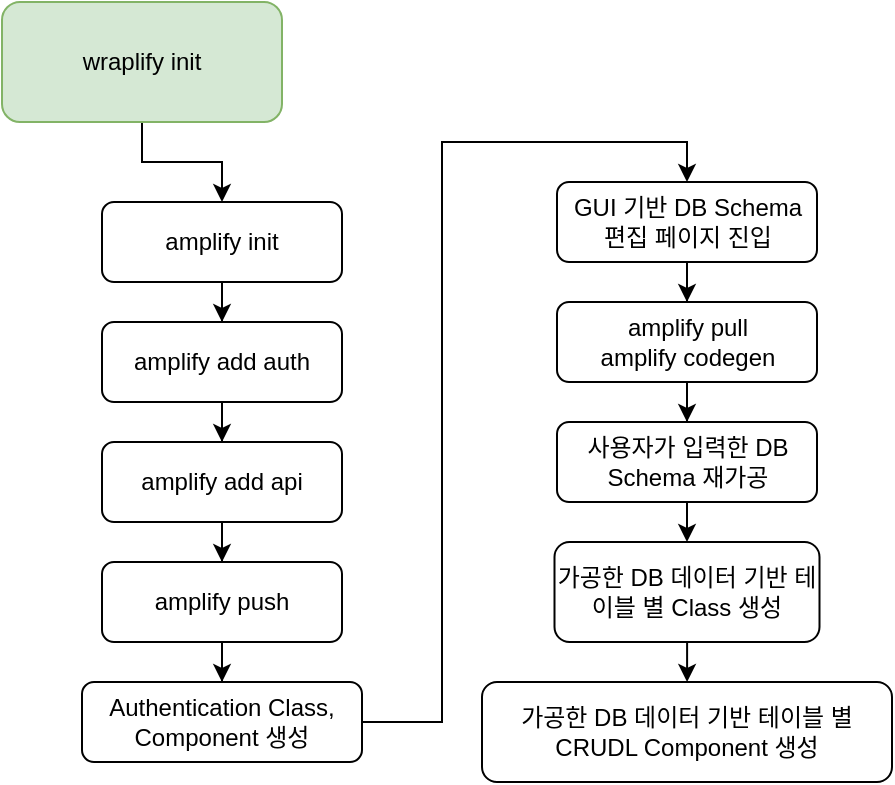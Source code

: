 <mxfile version="15.8.9" type="github">
  <diagram id="C5RBs43oDa-KdzZeNtuy" name="Page-1">
    <mxGraphModel dx="981" dy="549" grid="1" gridSize="10" guides="1" tooltips="1" connect="1" arrows="1" fold="1" page="1" pageScale="1" pageWidth="827" pageHeight="1169" math="0" shadow="0">
      <root>
        <mxCell id="WIyWlLk6GJQsqaUBKTNV-0" />
        <mxCell id="WIyWlLk6GJQsqaUBKTNV-1" parent="WIyWlLk6GJQsqaUBKTNV-0" />
        <mxCell id="dJdg-9fTCSTlBK0RJ9ad-12" style="edgeStyle=orthogonalEdgeStyle;rounded=0;orthogonalLoop=1;jettySize=auto;html=1;exitX=0.5;exitY=1;exitDx=0;exitDy=0;entryX=0.5;entryY=0;entryDx=0;entryDy=0;" edge="1" parent="WIyWlLk6GJQsqaUBKTNV-1" source="dJdg-9fTCSTlBK0RJ9ad-2" target="dJdg-9fTCSTlBK0RJ9ad-4">
          <mxGeometry relative="1" as="geometry" />
        </mxCell>
        <mxCell id="dJdg-9fTCSTlBK0RJ9ad-2" value="wraplify init" style="rounded=1;whiteSpace=wrap;html=1;fontSize=12;glass=0;strokeWidth=1;shadow=0;fillColor=#d5e8d4;strokeColor=#82b366;" vertex="1" parent="WIyWlLk6GJQsqaUBKTNV-1">
          <mxGeometry x="110" y="190" width="140" height="60" as="geometry" />
        </mxCell>
        <mxCell id="dJdg-9fTCSTlBK0RJ9ad-6" value="" style="edgeStyle=orthogonalEdgeStyle;rounded=0;orthogonalLoop=1;jettySize=auto;html=1;" edge="1" parent="WIyWlLk6GJQsqaUBKTNV-1" source="dJdg-9fTCSTlBK0RJ9ad-4" target="dJdg-9fTCSTlBK0RJ9ad-5">
          <mxGeometry relative="1" as="geometry" />
        </mxCell>
        <mxCell id="dJdg-9fTCSTlBK0RJ9ad-4" value="amplify init" style="rounded=1;whiteSpace=wrap;html=1;fontSize=12;glass=0;strokeWidth=1;shadow=0;" vertex="1" parent="WIyWlLk6GJQsqaUBKTNV-1">
          <mxGeometry x="160" y="290" width="120" height="40" as="geometry" />
        </mxCell>
        <mxCell id="dJdg-9fTCSTlBK0RJ9ad-8" value="" style="edgeStyle=orthogonalEdgeStyle;rounded=0;orthogonalLoop=1;jettySize=auto;html=1;" edge="1" parent="WIyWlLk6GJQsqaUBKTNV-1" source="dJdg-9fTCSTlBK0RJ9ad-5" target="dJdg-9fTCSTlBK0RJ9ad-7">
          <mxGeometry relative="1" as="geometry" />
        </mxCell>
        <mxCell id="dJdg-9fTCSTlBK0RJ9ad-5" value="amplify add auth" style="rounded=1;whiteSpace=wrap;html=1;fontSize=12;glass=0;strokeWidth=1;shadow=0;" vertex="1" parent="WIyWlLk6GJQsqaUBKTNV-1">
          <mxGeometry x="160" y="350" width="120" height="40" as="geometry" />
        </mxCell>
        <mxCell id="dJdg-9fTCSTlBK0RJ9ad-10" value="" style="edgeStyle=orthogonalEdgeStyle;rounded=0;orthogonalLoop=1;jettySize=auto;html=1;" edge="1" parent="WIyWlLk6GJQsqaUBKTNV-1" source="dJdg-9fTCSTlBK0RJ9ad-7" target="dJdg-9fTCSTlBK0RJ9ad-9">
          <mxGeometry relative="1" as="geometry" />
        </mxCell>
        <mxCell id="dJdg-9fTCSTlBK0RJ9ad-7" value="amplify add api" style="rounded=1;whiteSpace=wrap;html=1;fontSize=12;glass=0;strokeWidth=1;shadow=0;" vertex="1" parent="WIyWlLk6GJQsqaUBKTNV-1">
          <mxGeometry x="160" y="410" width="120" height="40" as="geometry" />
        </mxCell>
        <mxCell id="dJdg-9fTCSTlBK0RJ9ad-14" value="" style="edgeStyle=orthogonalEdgeStyle;rounded=0;orthogonalLoop=1;jettySize=auto;html=1;" edge="1" parent="WIyWlLk6GJQsqaUBKTNV-1" source="dJdg-9fTCSTlBK0RJ9ad-9" target="dJdg-9fTCSTlBK0RJ9ad-13">
          <mxGeometry relative="1" as="geometry" />
        </mxCell>
        <mxCell id="dJdg-9fTCSTlBK0RJ9ad-9" value="amplify push" style="rounded=1;whiteSpace=wrap;html=1;fontSize=12;glass=0;strokeWidth=1;shadow=0;" vertex="1" parent="WIyWlLk6GJQsqaUBKTNV-1">
          <mxGeometry x="160" y="470" width="120" height="40" as="geometry" />
        </mxCell>
        <mxCell id="dJdg-9fTCSTlBK0RJ9ad-16" value="" style="edgeStyle=orthogonalEdgeStyle;rounded=0;orthogonalLoop=1;jettySize=auto;html=1;entryX=0.5;entryY=0;entryDx=0;entryDy=0;" edge="1" parent="WIyWlLk6GJQsqaUBKTNV-1" source="dJdg-9fTCSTlBK0RJ9ad-13" target="dJdg-9fTCSTlBK0RJ9ad-15">
          <mxGeometry relative="1" as="geometry">
            <Array as="points">
              <mxPoint x="330" y="550" />
              <mxPoint x="330" y="260" />
              <mxPoint x="453" y="260" />
            </Array>
          </mxGeometry>
        </mxCell>
        <mxCell id="dJdg-9fTCSTlBK0RJ9ad-13" value="Authentication Class, Component 생성" style="rounded=1;whiteSpace=wrap;html=1;fontSize=12;glass=0;strokeWidth=1;shadow=0;" vertex="1" parent="WIyWlLk6GJQsqaUBKTNV-1">
          <mxGeometry x="150" y="530" width="140" height="40" as="geometry" />
        </mxCell>
        <mxCell id="dJdg-9fTCSTlBK0RJ9ad-18" value="" style="edgeStyle=orthogonalEdgeStyle;rounded=0;orthogonalLoop=1;jettySize=auto;html=1;" edge="1" parent="WIyWlLk6GJQsqaUBKTNV-1" source="dJdg-9fTCSTlBK0RJ9ad-15" target="dJdg-9fTCSTlBK0RJ9ad-17">
          <mxGeometry relative="1" as="geometry" />
        </mxCell>
        <mxCell id="dJdg-9fTCSTlBK0RJ9ad-15" value="GUI 기반 DB Schema 편집 페이지 진입" style="rounded=1;whiteSpace=wrap;html=1;fontSize=12;glass=0;strokeWidth=1;shadow=0;" vertex="1" parent="WIyWlLk6GJQsqaUBKTNV-1">
          <mxGeometry x="387.5" y="280" width="130" height="40" as="geometry" />
        </mxCell>
        <mxCell id="dJdg-9fTCSTlBK0RJ9ad-20" value="" style="edgeStyle=orthogonalEdgeStyle;rounded=0;orthogonalLoop=1;jettySize=auto;html=1;" edge="1" parent="WIyWlLk6GJQsqaUBKTNV-1" source="dJdg-9fTCSTlBK0RJ9ad-17" target="dJdg-9fTCSTlBK0RJ9ad-19">
          <mxGeometry relative="1" as="geometry" />
        </mxCell>
        <mxCell id="dJdg-9fTCSTlBK0RJ9ad-17" value="amplify pull&lt;br&gt;amplify codegen" style="rounded=1;whiteSpace=wrap;html=1;fontSize=12;glass=0;strokeWidth=1;shadow=0;" vertex="1" parent="WIyWlLk6GJQsqaUBKTNV-1">
          <mxGeometry x="387.5" y="340" width="130" height="40" as="geometry" />
        </mxCell>
        <mxCell id="dJdg-9fTCSTlBK0RJ9ad-22" value="" style="edgeStyle=orthogonalEdgeStyle;rounded=0;orthogonalLoop=1;jettySize=auto;html=1;" edge="1" parent="WIyWlLk6GJQsqaUBKTNV-1" source="dJdg-9fTCSTlBK0RJ9ad-19" target="dJdg-9fTCSTlBK0RJ9ad-21">
          <mxGeometry relative="1" as="geometry" />
        </mxCell>
        <mxCell id="dJdg-9fTCSTlBK0RJ9ad-19" value="사용자가 입력한 DB Schema 재가공" style="rounded=1;whiteSpace=wrap;html=1;fontSize=12;glass=0;strokeWidth=1;shadow=0;" vertex="1" parent="WIyWlLk6GJQsqaUBKTNV-1">
          <mxGeometry x="387.5" y="400" width="130" height="40" as="geometry" />
        </mxCell>
        <mxCell id="dJdg-9fTCSTlBK0RJ9ad-24" value="" style="edgeStyle=orthogonalEdgeStyle;rounded=0;orthogonalLoop=1;jettySize=auto;html=1;" edge="1" parent="WIyWlLk6GJQsqaUBKTNV-1" source="dJdg-9fTCSTlBK0RJ9ad-21" target="dJdg-9fTCSTlBK0RJ9ad-23">
          <mxGeometry relative="1" as="geometry" />
        </mxCell>
        <mxCell id="dJdg-9fTCSTlBK0RJ9ad-21" value="가공한 DB 데이터 기반 테이블 별 Class 생성" style="rounded=1;whiteSpace=wrap;html=1;fontSize=12;glass=0;strokeWidth=1;shadow=0;" vertex="1" parent="WIyWlLk6GJQsqaUBKTNV-1">
          <mxGeometry x="386.25" y="460" width="132.5" height="50" as="geometry" />
        </mxCell>
        <mxCell id="dJdg-9fTCSTlBK0RJ9ad-23" value="가공한 DB 데이터 기반 테이블 별 CRUDL Component 생성" style="rounded=1;whiteSpace=wrap;html=1;fontSize=12;glass=0;strokeWidth=1;shadow=0;" vertex="1" parent="WIyWlLk6GJQsqaUBKTNV-1">
          <mxGeometry x="350" y="530" width="205" height="50" as="geometry" />
        </mxCell>
      </root>
    </mxGraphModel>
  </diagram>
</mxfile>
